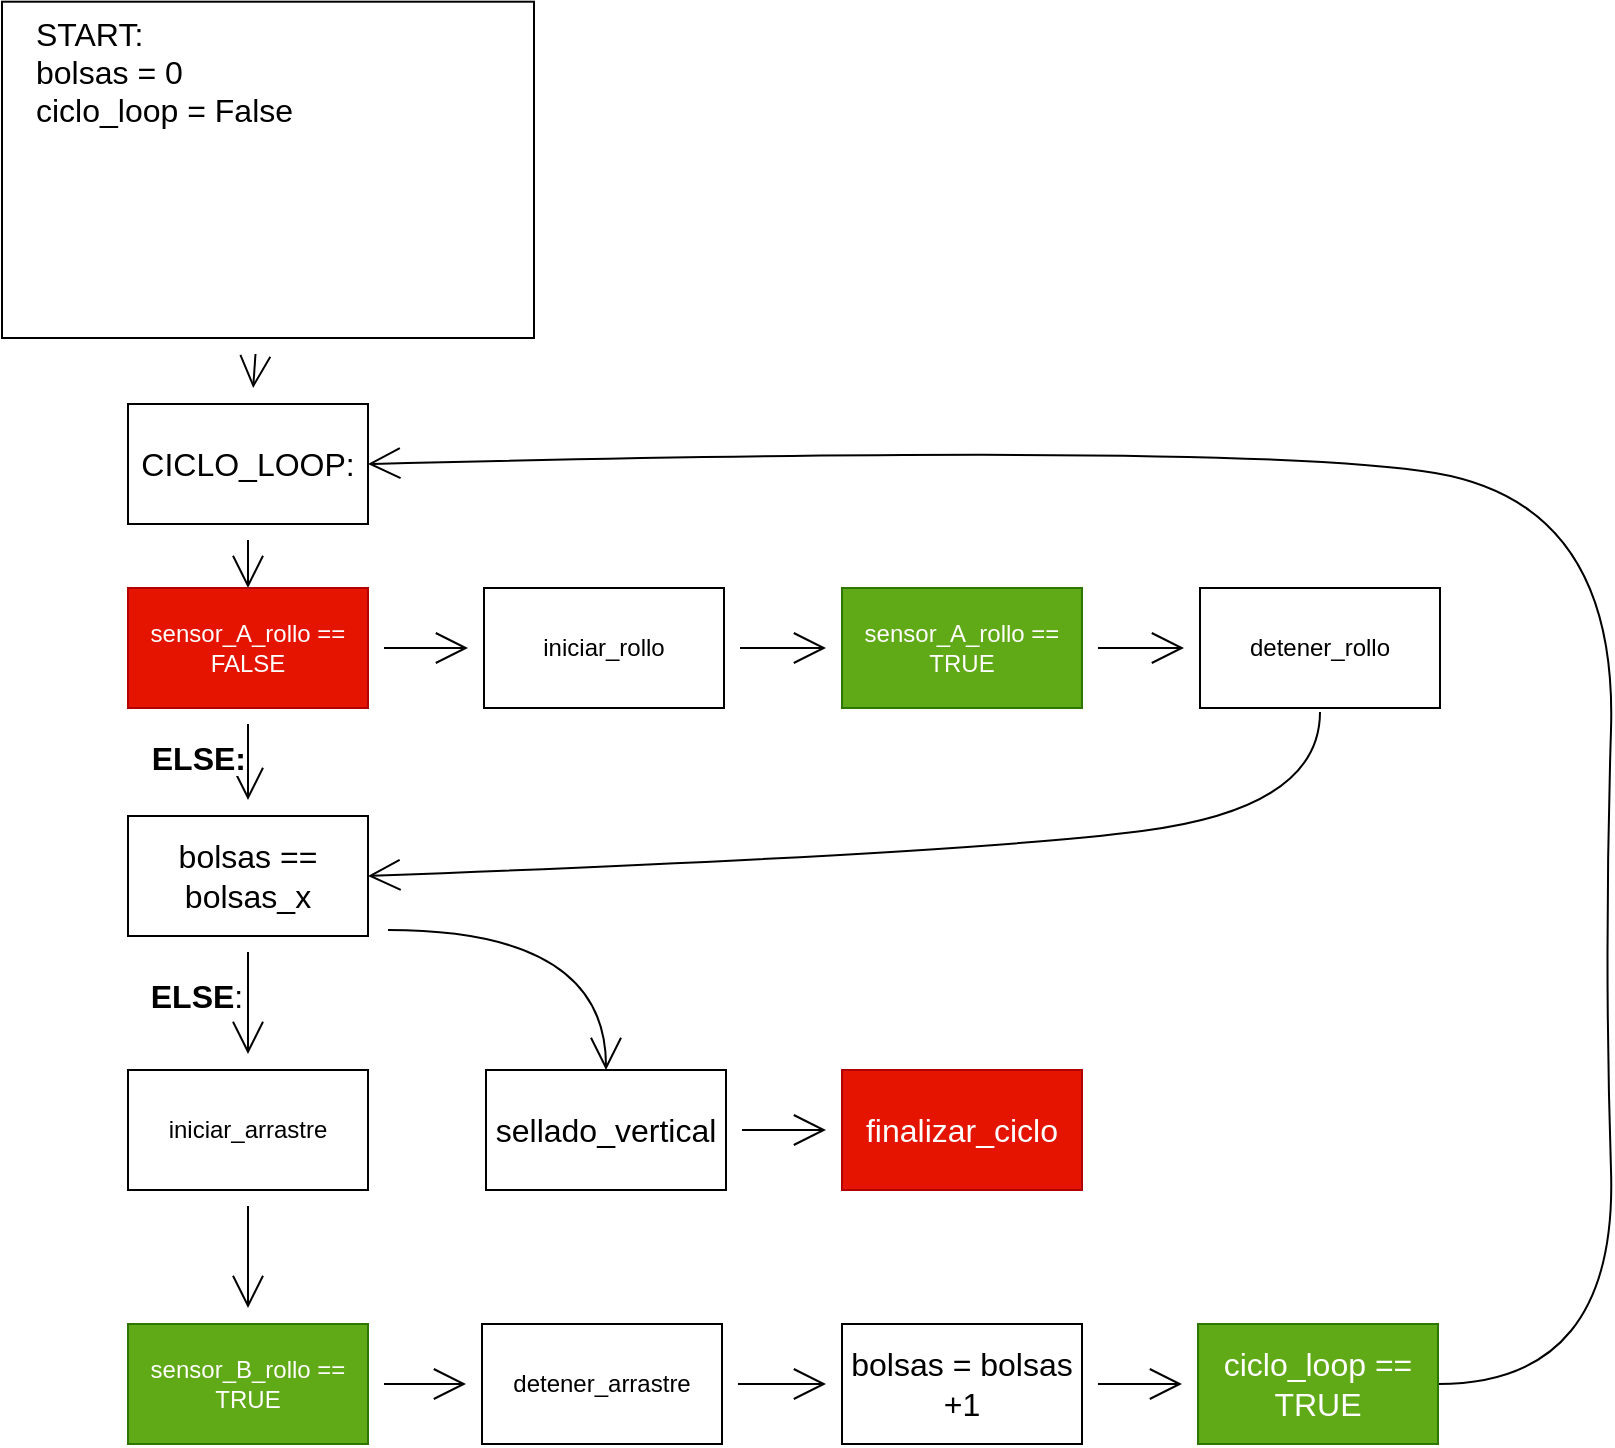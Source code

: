 <mxfile version="16.6.7" type="github">
  <diagram id="6Z_6h064yBWhbcH0zwfP" name="Page-1">
    <mxGraphModel dx="1735" dy="1563" grid="0" gridSize="10" guides="1" tooltips="1" connect="1" arrows="1" fold="1" page="0" pageScale="1" pageWidth="827" pageHeight="1169" math="0" shadow="0">
      <root>
        <mxCell id="0" />
        <mxCell id="1" parent="0" />
        <mxCell id="jCru8n2d40QjCa9XTFNG-3" value="" style="edgeStyle=none;curved=1;rounded=0;orthogonalLoop=1;jettySize=auto;html=1;endArrow=open;startSize=14;endSize=14;sourcePerimeterSpacing=8;targetPerimeterSpacing=8;" edge="1" parent="1" source="jCru8n2d40QjCa9XTFNG-1" target="jCru8n2d40QjCa9XTFNG-2">
          <mxGeometry relative="1" as="geometry" />
        </mxCell>
        <mxCell id="jCru8n2d40QjCa9XTFNG-62" style="edgeStyle=none;curved=1;rounded=0;orthogonalLoop=1;jettySize=auto;html=1;entryX=0.5;entryY=0;entryDx=0;entryDy=0;fontSize=16;endArrow=open;startSize=14;endSize=14;sourcePerimeterSpacing=8;targetPerimeterSpacing=8;" edge="1" parent="1" target="jCru8n2d40QjCa9XTFNG-55">
          <mxGeometry relative="1" as="geometry">
            <mxPoint x="12" y="40" as="sourcePoint" />
            <Array as="points">
              <mxPoint x="121" y="40" />
            </Array>
          </mxGeometry>
        </mxCell>
        <mxCell id="jCru8n2d40QjCa9XTFNG-1" value="&lt;span style=&quot;color: rgb(0 , 0 , 0) ; font-family: &amp;#34;helvetica&amp;#34; ; font-size: 16px ; font-style: normal ; font-weight: 400 ; letter-spacing: normal ; text-align: center ; text-indent: 0px ; text-transform: none ; word-spacing: 0px ; background-color: rgb(255 , 255 , 255) ; display: inline ; float: none&quot;&gt;bolsas == bolsas_x&lt;/span&gt;" style="rounded=0;whiteSpace=wrap;html=1;hachureGap=4;" vertex="1" parent="1">
          <mxGeometry x="-118" y="-17" width="120" height="60" as="geometry" />
        </mxCell>
        <mxCell id="jCru8n2d40QjCa9XTFNG-5" value="" style="edgeStyle=none;curved=1;rounded=0;orthogonalLoop=1;jettySize=auto;html=1;endArrow=open;startSize=14;endSize=14;sourcePerimeterSpacing=8;targetPerimeterSpacing=8;" edge="1" parent="1" source="jCru8n2d40QjCa9XTFNG-2">
          <mxGeometry relative="1" as="geometry">
            <mxPoint x="-58" y="229" as="targetPoint" />
          </mxGeometry>
        </mxCell>
        <mxCell id="jCru8n2d40QjCa9XTFNG-2" value="iniciar_arrastre" style="whiteSpace=wrap;html=1;hachureGap=4;" vertex="1" parent="1">
          <mxGeometry x="-118" y="110" width="120" height="60" as="geometry" />
        </mxCell>
        <mxCell id="jCru8n2d40QjCa9XTFNG-47" value="" style="edgeStyle=none;curved=1;rounded=0;orthogonalLoop=1;jettySize=auto;html=1;fontSize=16;endArrow=open;startSize=14;endSize=14;sourcePerimeterSpacing=8;targetPerimeterSpacing=8;" edge="1" parent="1" source="jCru8n2d40QjCa9XTFNG-8" target="jCru8n2d40QjCa9XTFNG-46">
          <mxGeometry relative="1" as="geometry" />
        </mxCell>
        <mxCell id="jCru8n2d40QjCa9XTFNG-8" value="detener_arrastre" style="whiteSpace=wrap;html=1;hachureGap=4;" vertex="1" parent="1">
          <mxGeometry x="59" y="237" width="120" height="60" as="geometry" />
        </mxCell>
        <mxCell id="jCru8n2d40QjCa9XTFNG-45" style="edgeStyle=none;curved=1;rounded=0;orthogonalLoop=1;jettySize=auto;html=1;fontSize=16;endArrow=open;startSize=14;endSize=14;sourcePerimeterSpacing=8;targetPerimeterSpacing=8;" edge="1" parent="1" source="jCru8n2d40QjCa9XTFNG-11" target="jCru8n2d40QjCa9XTFNG-8">
          <mxGeometry relative="1" as="geometry" />
        </mxCell>
        <mxCell id="jCru8n2d40QjCa9XTFNG-11" value="sensor_B_rollo == TRUE" style="whiteSpace=wrap;html=1;hachureGap=4;fillColor=#60a917;strokeColor=#2D7600;fontColor=#ffffff;" vertex="1" parent="1">
          <mxGeometry x="-118" y="237" width="120" height="60" as="geometry" />
        </mxCell>
        <mxCell id="jCru8n2d40QjCa9XTFNG-25" value="" style="edgeStyle=none;curved=1;rounded=0;orthogonalLoop=1;jettySize=auto;html=1;endArrow=open;startSize=14;endSize=14;sourcePerimeterSpacing=8;targetPerimeterSpacing=8;" edge="1" parent="1" source="jCru8n2d40QjCa9XTFNG-22" target="jCru8n2d40QjCa9XTFNG-24">
          <mxGeometry relative="1" as="geometry" />
        </mxCell>
        <mxCell id="jCru8n2d40QjCa9XTFNG-36" value="&lt;font size=&quot;1&quot;&gt;&lt;b style=&quot;line-height: 0.6 ; font-size: 16px&quot;&gt;ELSE:&lt;/b&gt;&lt;/font&gt;" style="edgeStyle=none;curved=1;rounded=0;orthogonalLoop=1;jettySize=auto;html=1;endArrow=open;startSize=14;endSize=14;sourcePerimeterSpacing=8;targetPerimeterSpacing=8;align=right;" edge="1" parent="1" source="jCru8n2d40QjCa9XTFNG-22" target="jCru8n2d40QjCa9XTFNG-1">
          <mxGeometry relative="1" as="geometry" />
        </mxCell>
        <mxCell id="jCru8n2d40QjCa9XTFNG-22" value="sensor_A_rollo == FALSE" style="rounded=0;whiteSpace=wrap;html=1;hachureGap=4;fillColor=#e51400;strokeColor=#B20000;fontColor=#ffffff;" vertex="1" parent="1">
          <mxGeometry x="-118" y="-131" width="120" height="60" as="geometry" />
        </mxCell>
        <mxCell id="jCru8n2d40QjCa9XTFNG-27" value="" style="edgeStyle=none;curved=1;rounded=0;orthogonalLoop=1;jettySize=auto;html=1;endArrow=open;startSize=14;endSize=14;sourcePerimeterSpacing=8;targetPerimeterSpacing=8;" edge="1" parent="1" source="jCru8n2d40QjCa9XTFNG-24" target="jCru8n2d40QjCa9XTFNG-26">
          <mxGeometry relative="1" as="geometry" />
        </mxCell>
        <mxCell id="jCru8n2d40QjCa9XTFNG-24" value="iniciar_rollo" style="rounded=0;whiteSpace=wrap;html=1;hachureGap=4;" vertex="1" parent="1">
          <mxGeometry x="60" y="-131" width="120" height="60" as="geometry" />
        </mxCell>
        <mxCell id="jCru8n2d40QjCa9XTFNG-31" value="" style="edgeStyle=none;curved=1;rounded=0;orthogonalLoop=1;jettySize=auto;html=1;endArrow=open;startSize=14;endSize=14;sourcePerimeterSpacing=8;targetPerimeterSpacing=8;" edge="1" parent="1" source="jCru8n2d40QjCa9XTFNG-26" target="jCru8n2d40QjCa9XTFNG-30">
          <mxGeometry relative="1" as="geometry" />
        </mxCell>
        <mxCell id="jCru8n2d40QjCa9XTFNG-26" value="sensor_A_rollo == TRUE" style="whiteSpace=wrap;html=1;hachureGap=4;fillColor=#60a917;strokeColor=#2D7600;fontColor=#ffffff;" vertex="1" parent="1">
          <mxGeometry x="239" y="-131" width="120" height="60" as="geometry" />
        </mxCell>
        <mxCell id="jCru8n2d40QjCa9XTFNG-61" style="edgeStyle=none;curved=1;rounded=0;orthogonalLoop=1;jettySize=auto;html=1;entryX=1;entryY=0.5;entryDx=0;entryDy=0;fontSize=16;endArrow=open;startSize=14;endSize=14;sourcePerimeterSpacing=8;targetPerimeterSpacing=8;" edge="1" parent="1" target="jCru8n2d40QjCa9XTFNG-1">
          <mxGeometry relative="1" as="geometry">
            <mxPoint x="478" y="-69" as="sourcePoint" />
            <Array as="points">
              <mxPoint x="478" y="-21" />
              <mxPoint x="300" y="2" />
            </Array>
          </mxGeometry>
        </mxCell>
        <mxCell id="jCru8n2d40QjCa9XTFNG-30" value="detener_rollo" style="whiteSpace=wrap;html=1;hachureGap=4;" vertex="1" parent="1">
          <mxGeometry x="418" y="-131" width="120" height="60" as="geometry" />
        </mxCell>
        <mxCell id="jCru8n2d40QjCa9XTFNG-44" style="edgeStyle=none;curved=1;rounded=0;orthogonalLoop=1;jettySize=auto;html=1;fontSize=16;endArrow=open;startSize=14;endSize=14;sourcePerimeterSpacing=8;targetPerimeterSpacing=8;" edge="1" parent="1" source="jCru8n2d40QjCa9XTFNG-40" target="jCru8n2d40QjCa9XTFNG-42">
          <mxGeometry relative="1" as="geometry" />
        </mxCell>
        <mxCell id="jCru8n2d40QjCa9XTFNG-40" value="START:&lt;br&gt;bolsas = 0&lt;br&gt;ciclo_loop = False&lt;br&gt;" style="whiteSpace=wrap;html=1;hachureGap=4;fontSize=16;align=left;spacingLeft=15;verticalAlign=top;" vertex="1" parent="1">
          <mxGeometry x="-181" y="-424.15" width="266" height="168.15" as="geometry" />
        </mxCell>
        <mxCell id="jCru8n2d40QjCa9XTFNG-43" style="edgeStyle=none;curved=1;rounded=0;orthogonalLoop=1;jettySize=auto;html=1;entryX=0.5;entryY=0;entryDx=0;entryDy=0;fontSize=16;endArrow=open;startSize=14;endSize=14;sourcePerimeterSpacing=8;targetPerimeterSpacing=8;" edge="1" parent="1" source="jCru8n2d40QjCa9XTFNG-42" target="jCru8n2d40QjCa9XTFNG-22">
          <mxGeometry relative="1" as="geometry" />
        </mxCell>
        <mxCell id="jCru8n2d40QjCa9XTFNG-42" value="CICLO_LOOP:" style="whiteSpace=wrap;html=1;hachureGap=4;fontSize=16;" vertex="1" parent="1">
          <mxGeometry x="-118" y="-223" width="120" height="60" as="geometry" />
        </mxCell>
        <mxCell id="jCru8n2d40QjCa9XTFNG-67" value="" style="edgeStyle=none;curved=1;rounded=0;orthogonalLoop=1;jettySize=auto;html=1;fontSize=16;endArrow=open;startSize=14;endSize=14;sourcePerimeterSpacing=8;targetPerimeterSpacing=8;" edge="1" parent="1" source="jCru8n2d40QjCa9XTFNG-46" target="jCru8n2d40QjCa9XTFNG-66">
          <mxGeometry relative="1" as="geometry" />
        </mxCell>
        <mxCell id="jCru8n2d40QjCa9XTFNG-46" value="bolsas = bolsas +1" style="whiteSpace=wrap;html=1;hachureGap=4;fontSize=16;" vertex="1" parent="1">
          <mxGeometry x="239" y="237" width="120" height="60" as="geometry" />
        </mxCell>
        <mxCell id="jCru8n2d40QjCa9XTFNG-70" value="" style="edgeStyle=none;curved=1;rounded=0;orthogonalLoop=1;jettySize=auto;html=1;fontSize=16;endArrow=open;startSize=14;endSize=14;sourcePerimeterSpacing=8;targetPerimeterSpacing=8;" edge="1" parent="1" source="jCru8n2d40QjCa9XTFNG-55" target="jCru8n2d40QjCa9XTFNG-69">
          <mxGeometry relative="1" as="geometry" />
        </mxCell>
        <mxCell id="jCru8n2d40QjCa9XTFNG-55" value="sellado_vertical" style="whiteSpace=wrap;html=1;hachureGap=4;fontSize=16;" vertex="1" parent="1">
          <mxGeometry x="61" y="110" width="120" height="60" as="geometry" />
        </mxCell>
        <mxCell id="jCru8n2d40QjCa9XTFNG-63" value="&lt;b&gt;ELSE&lt;/b&gt;:" style="text;html=1;align=center;verticalAlign=middle;resizable=0;points=[];autosize=1;strokeColor=none;fillColor=none;hachureGap=4;fontSize=16;" vertex="1" parent="1">
          <mxGeometry x="-113" y="61" width="57" height="23" as="geometry" />
        </mxCell>
        <mxCell id="jCru8n2d40QjCa9XTFNG-68" style="edgeStyle=none;curved=1;rounded=0;orthogonalLoop=1;jettySize=auto;html=1;entryX=1;entryY=0.5;entryDx=0;entryDy=0;fontSize=16;endArrow=open;startSize=14;endSize=14;sourcePerimeterSpacing=8;targetPerimeterSpacing=8;exitX=1;exitY=0.5;exitDx=0;exitDy=0;" edge="1" parent="1" source="jCru8n2d40QjCa9XTFNG-66" target="jCru8n2d40QjCa9XTFNG-42">
          <mxGeometry relative="1" as="geometry">
            <mxPoint x="540" y="235" as="sourcePoint" />
            <Array as="points">
              <mxPoint x="627" y="267" />
              <mxPoint x="620" y="53" />
              <mxPoint x="627" y="-173" />
              <mxPoint x="444" y="-204" />
            </Array>
          </mxGeometry>
        </mxCell>
        <mxCell id="jCru8n2d40QjCa9XTFNG-66" value="ciclo_loop == TRUE" style="whiteSpace=wrap;html=1;hachureGap=4;fontSize=16;fillColor=#60a917;fontColor=#ffffff;strokeColor=#2D7600;" vertex="1" parent="1">
          <mxGeometry x="417" y="237" width="120" height="60" as="geometry" />
        </mxCell>
        <mxCell id="jCru8n2d40QjCa9XTFNG-69" value="finalizar_ciclo" style="whiteSpace=wrap;html=1;hachureGap=4;fontSize=16;fillColor=#e51400;fontColor=#ffffff;strokeColor=#B20000;" vertex="1" parent="1">
          <mxGeometry x="239" y="110" width="120" height="60" as="geometry" />
        </mxCell>
      </root>
    </mxGraphModel>
  </diagram>
</mxfile>
